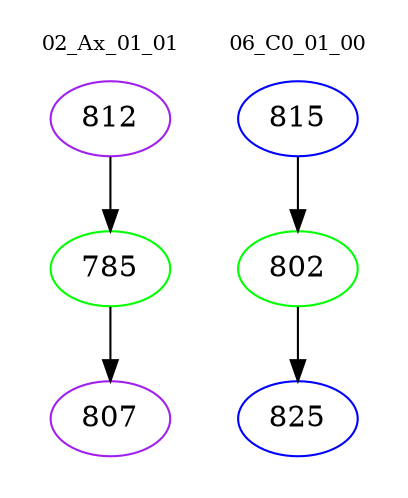 digraph{
subgraph cluster_0 {
color = white
label = "02_Ax_01_01";
fontsize=10;
T0_812 [label="812", color="purple"]
T0_812 -> T0_785 [color="black"]
T0_785 [label="785", color="green"]
T0_785 -> T0_807 [color="black"]
T0_807 [label="807", color="purple"]
}
subgraph cluster_1 {
color = white
label = "06_C0_01_00";
fontsize=10;
T1_815 [label="815", color="blue"]
T1_815 -> T1_802 [color="black"]
T1_802 [label="802", color="green"]
T1_802 -> T1_825 [color="black"]
T1_825 [label="825", color="blue"]
}
}
